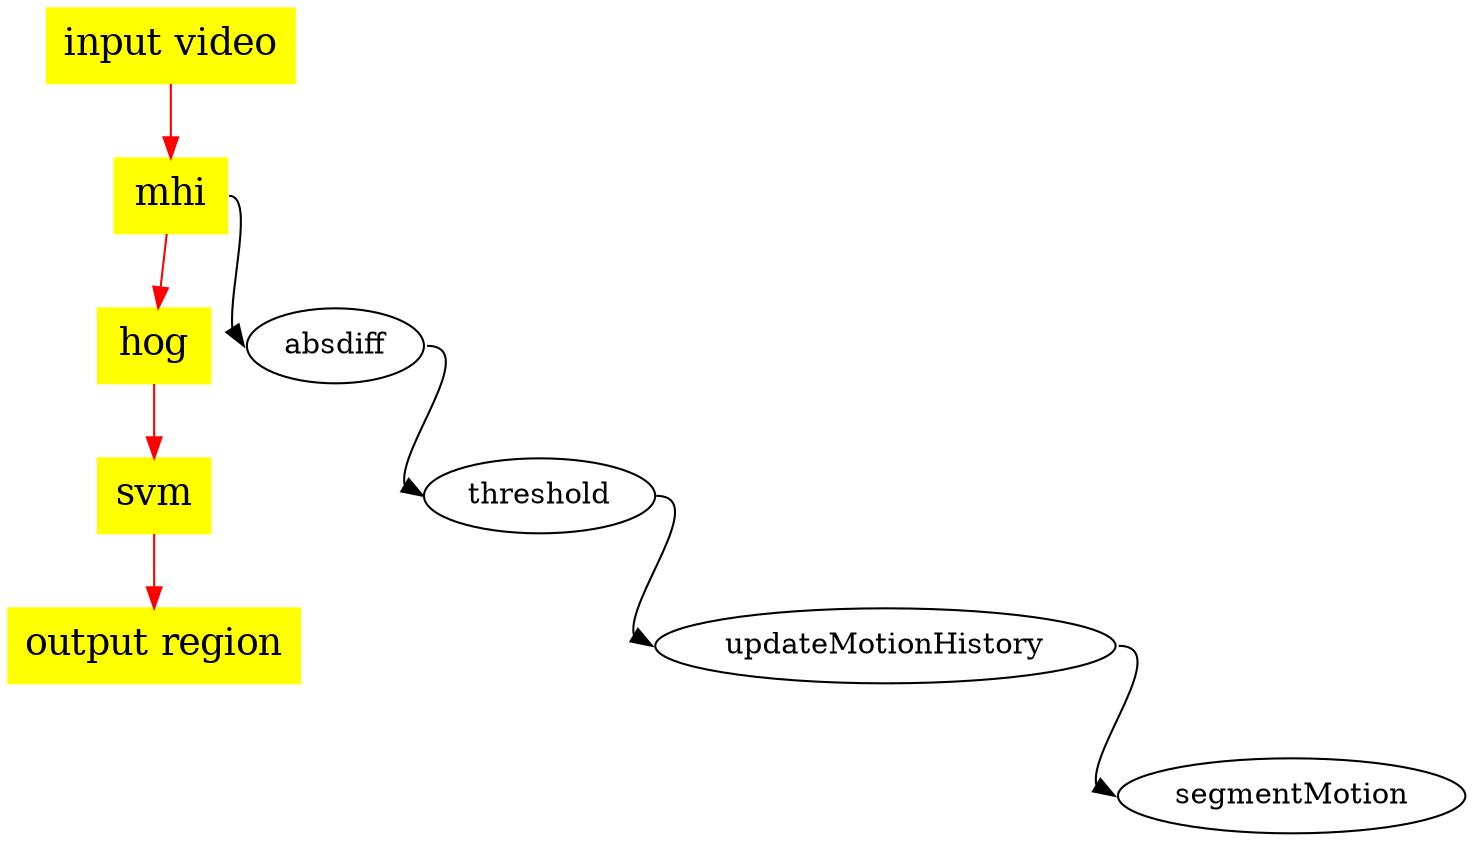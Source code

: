 digraph G{
    input -> mhi[color=red]
    mhi -> hog[color=red]
    hog -> svm[color=red]
    svm -> output[color=red]

    input[fontsize=18 style=filled, shape=box color=yellow label = "input video"];
    mhi[fontsize=18 style=filled shape=box color=yellow];
    hog[fontsize=18 style=filled shape=box color=yellow];
    svm[fontsize=18 style=filled shape=box color=yellow];
    output[fontsize=18 style=filled, shape = box, color=yellow, label = "output region"]

    mhi:e -> absdiff:w
    subgraph 1 { 
        absdiff:e -> threshold:w
        threshold:e -> updateMotionHistory:w
        updateMotionHistory:e -> segmentMotion:w
    }
}
